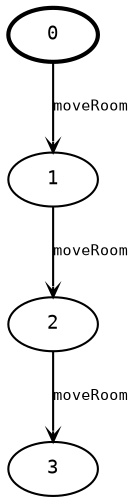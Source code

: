 digraph "blub.dot" {
stylesheet = "style_sbrs.css"
{ rank=source; 0 };
3 [ label="3", URL="./3.svg", fontsize=9.0, id="s3", fontname="monospace", width=.60, height=.30 ];
2 [ label="2", URL="./2.svg", fontsize=9.0, id="s2", fontname="monospace", width=.60, height=.30 ];
1 [ label="1", URL="./1.svg", fontsize=9.0, id="s1", fontname="monospace", width=.60, height=.30 ];
0 [ label="0", URL="./0.svg", fontsize=9.0, id="s0", fontname="monospace", width=.60, height=.30, style="bold" ];

2 -> 3 [ label="moveRoom", fontname="monospace", fontsize=7.0,arrowhead="vee", arrowsize=0.5 ];
0 -> 1 [ label="moveRoom", fontname="monospace", fontsize=7.0,arrowhead="vee", arrowsize=0.5 ];
1 -> 2 [ label="moveRoom", fontname="monospace", fontsize=7.0,arrowhead="vee", arrowsize=0.5 ];
}